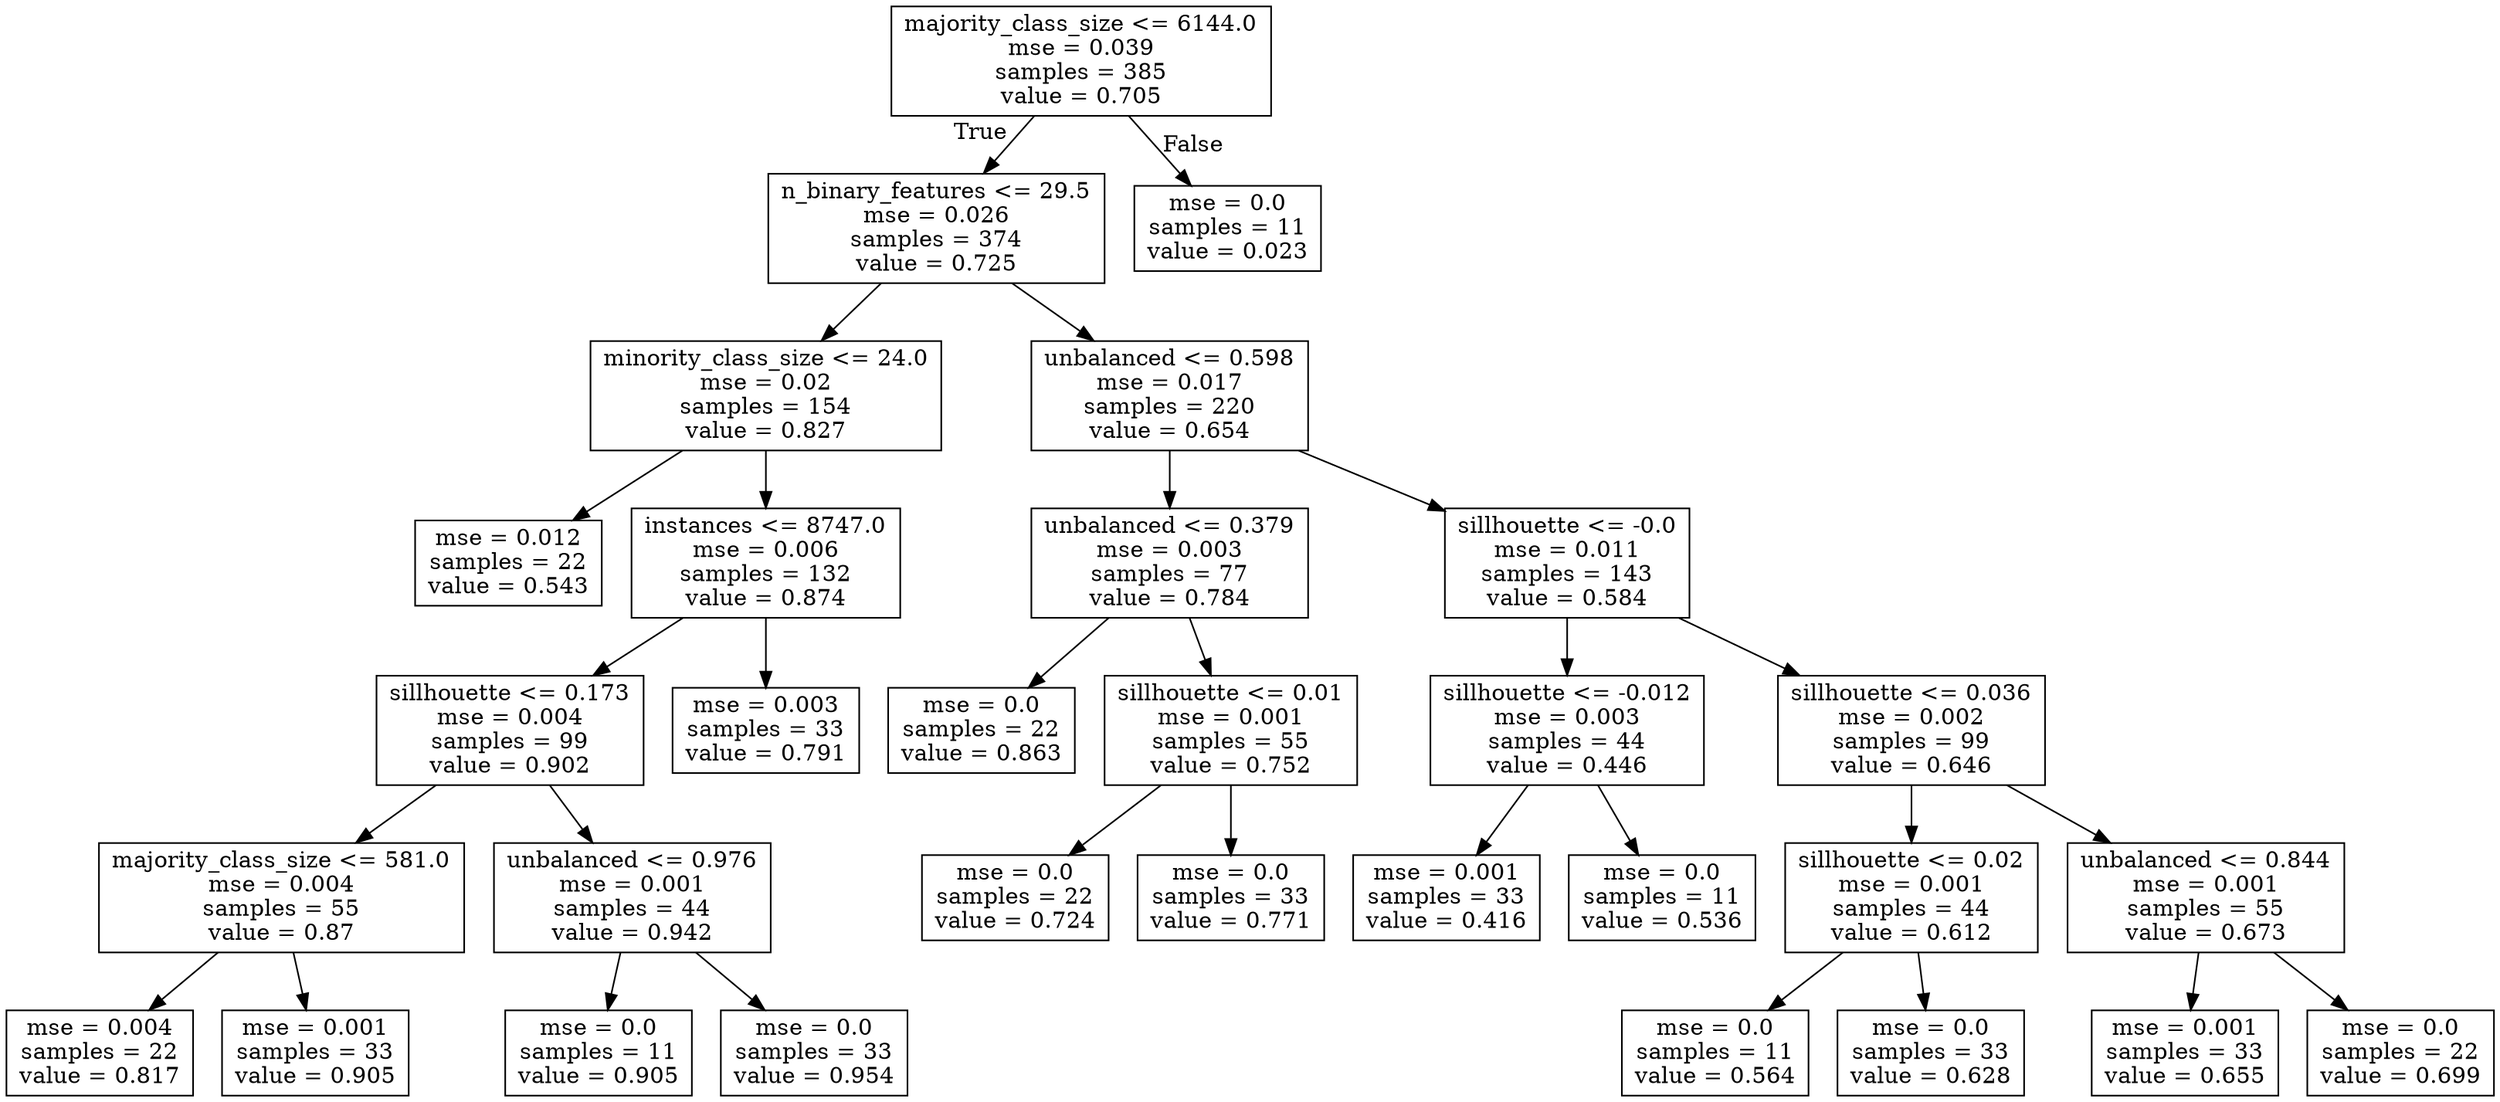 digraph Tree {
node [shape=box] ;
0 [label="majority_class_size <= 6144.0\nmse = 0.039\nsamples = 385\nvalue = 0.705"] ;
1 [label="n_binary_features <= 29.5\nmse = 0.026\nsamples = 374\nvalue = 0.725"] ;
0 -> 1 [labeldistance=2.5, labelangle=45, headlabel="True"] ;
2 [label="minority_class_size <= 24.0\nmse = 0.02\nsamples = 154\nvalue = 0.827"] ;
1 -> 2 ;
3 [label="mse = 0.012\nsamples = 22\nvalue = 0.543"] ;
2 -> 3 ;
4 [label="instances <= 8747.0\nmse = 0.006\nsamples = 132\nvalue = 0.874"] ;
2 -> 4 ;
5 [label="sillhouette <= 0.173\nmse = 0.004\nsamples = 99\nvalue = 0.902"] ;
4 -> 5 ;
6 [label="majority_class_size <= 581.0\nmse = 0.004\nsamples = 55\nvalue = 0.87"] ;
5 -> 6 ;
7 [label="mse = 0.004\nsamples = 22\nvalue = 0.817"] ;
6 -> 7 ;
8 [label="mse = 0.001\nsamples = 33\nvalue = 0.905"] ;
6 -> 8 ;
9 [label="unbalanced <= 0.976\nmse = 0.001\nsamples = 44\nvalue = 0.942"] ;
5 -> 9 ;
10 [label="mse = 0.0\nsamples = 11\nvalue = 0.905"] ;
9 -> 10 ;
11 [label="mse = 0.0\nsamples = 33\nvalue = 0.954"] ;
9 -> 11 ;
12 [label="mse = 0.003\nsamples = 33\nvalue = 0.791"] ;
4 -> 12 ;
13 [label="unbalanced <= 0.598\nmse = 0.017\nsamples = 220\nvalue = 0.654"] ;
1 -> 13 ;
14 [label="unbalanced <= 0.379\nmse = 0.003\nsamples = 77\nvalue = 0.784"] ;
13 -> 14 ;
15 [label="mse = 0.0\nsamples = 22\nvalue = 0.863"] ;
14 -> 15 ;
16 [label="sillhouette <= 0.01\nmse = 0.001\nsamples = 55\nvalue = 0.752"] ;
14 -> 16 ;
17 [label="mse = 0.0\nsamples = 22\nvalue = 0.724"] ;
16 -> 17 ;
18 [label="mse = 0.0\nsamples = 33\nvalue = 0.771"] ;
16 -> 18 ;
19 [label="sillhouette <= -0.0\nmse = 0.011\nsamples = 143\nvalue = 0.584"] ;
13 -> 19 ;
20 [label="sillhouette <= -0.012\nmse = 0.003\nsamples = 44\nvalue = 0.446"] ;
19 -> 20 ;
21 [label="mse = 0.001\nsamples = 33\nvalue = 0.416"] ;
20 -> 21 ;
22 [label="mse = 0.0\nsamples = 11\nvalue = 0.536"] ;
20 -> 22 ;
23 [label="sillhouette <= 0.036\nmse = 0.002\nsamples = 99\nvalue = 0.646"] ;
19 -> 23 ;
24 [label="sillhouette <= 0.02\nmse = 0.001\nsamples = 44\nvalue = 0.612"] ;
23 -> 24 ;
25 [label="mse = 0.0\nsamples = 11\nvalue = 0.564"] ;
24 -> 25 ;
26 [label="mse = 0.0\nsamples = 33\nvalue = 0.628"] ;
24 -> 26 ;
27 [label="unbalanced <= 0.844\nmse = 0.001\nsamples = 55\nvalue = 0.673"] ;
23 -> 27 ;
28 [label="mse = 0.001\nsamples = 33\nvalue = 0.655"] ;
27 -> 28 ;
29 [label="mse = 0.0\nsamples = 22\nvalue = 0.699"] ;
27 -> 29 ;
30 [label="mse = 0.0\nsamples = 11\nvalue = 0.023"] ;
0 -> 30 [labeldistance=2.5, labelangle=-45, headlabel="False"] ;
}